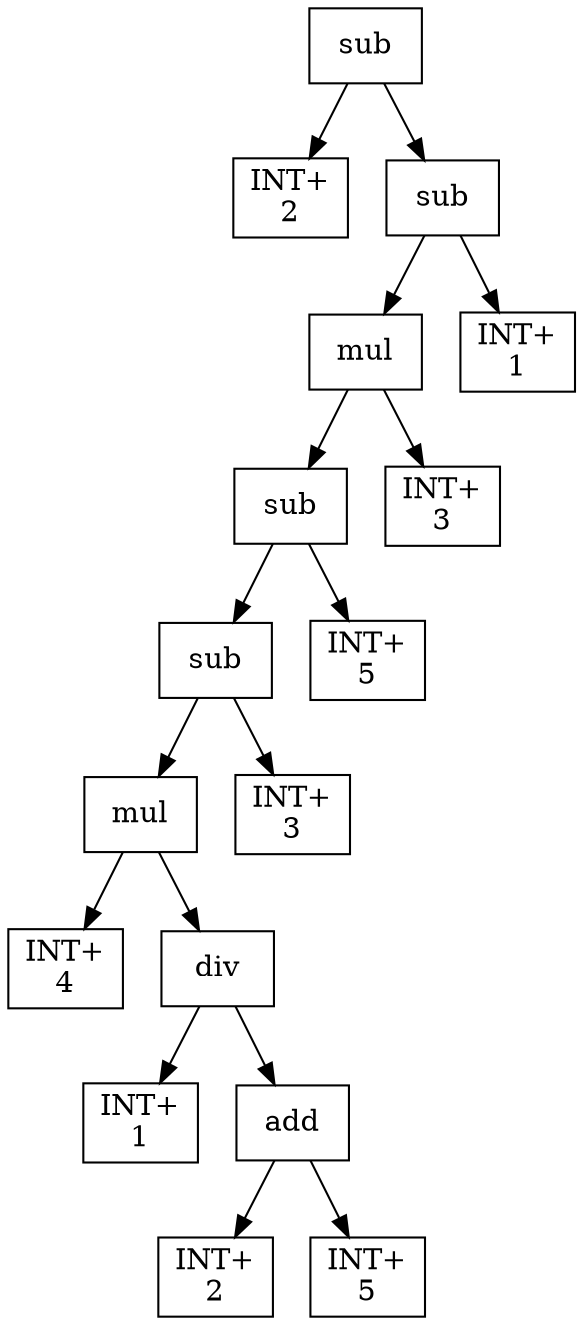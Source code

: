 digraph expr {
  node [shape=box];
  n1 [label="sub"];
  n2 [label="INT+\n2"];
  n3 [label="sub"];
  n4 [label="mul"];
  n5 [label="sub"];
  n6 [label="sub"];
  n7 [label="mul"];
  n8 [label="INT+\n4"];
  n9 [label="div"];
  n10 [label="INT+\n1"];
  n11 [label="add"];
  n12 [label="INT+\n2"];
  n13 [label="INT+\n5"];
  n11 -> n12;
  n11 -> n13;
  n9 -> n10;
  n9 -> n11;
  n7 -> n8;
  n7 -> n9;
  n14 [label="INT+\n3"];
  n6 -> n7;
  n6 -> n14;
  n15 [label="INT+\n5"];
  n5 -> n6;
  n5 -> n15;
  n16 [label="INT+\n3"];
  n4 -> n5;
  n4 -> n16;
  n17 [label="INT+\n1"];
  n3 -> n4;
  n3 -> n17;
  n1 -> n2;
  n1 -> n3;
}